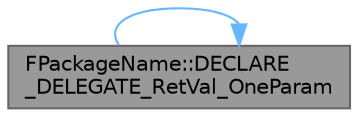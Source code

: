 digraph "FPackageName::DECLARE_DELEGATE_RetVal_OneParam"
{
 // INTERACTIVE_SVG=YES
 // LATEX_PDF_SIZE
  bgcolor="transparent";
  edge [fontname=Helvetica,fontsize=10,labelfontname=Helvetica,labelfontsize=10];
  node [fontname=Helvetica,fontsize=10,shape=box,height=0.2,width=0.4];
  rankdir="LR";
  Node1 [id="Node000001",label="FPackageName::DECLARE\l_DELEGATE_RetVal_OneParam",height=0.2,width=0.4,color="gray40", fillcolor="grey60", style="filled", fontcolor="black",tooltip="Override whether a package exist or not."];
  Node1 -> Node1 [id="edge1_Node000001_Node000001",color="steelblue1",style="solid",tooltip=" "];
}
